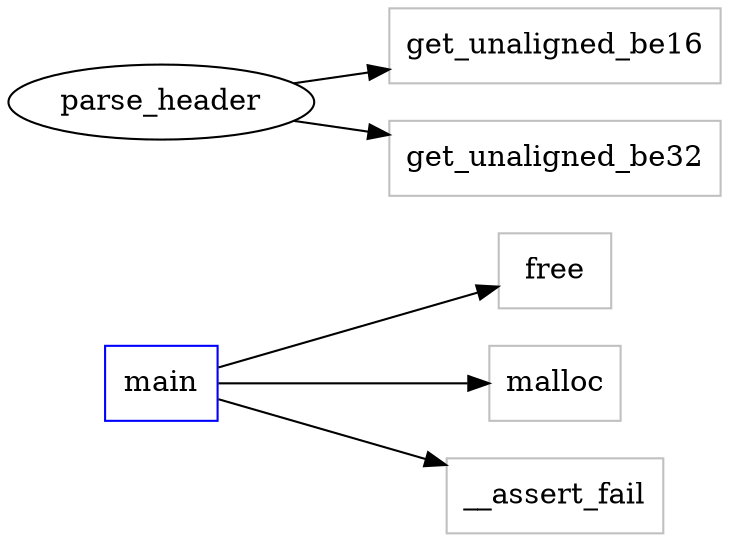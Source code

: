 digraph functioncalls {
rankdir=LR;

main [shape="box", color=blue];
free [shape="box", color=grey];
main -> free;
malloc [shape="box", color=grey];
main -> malloc;
__assert_fail [shape="box", color=grey];
main -> __assert_fail;
get_unaligned_be16 [shape="box", color=grey];
parse_header -> get_unaligned_be16;
get_unaligned_be32 [shape="box", color=grey];
parse_header -> get_unaligned_be32;
}
